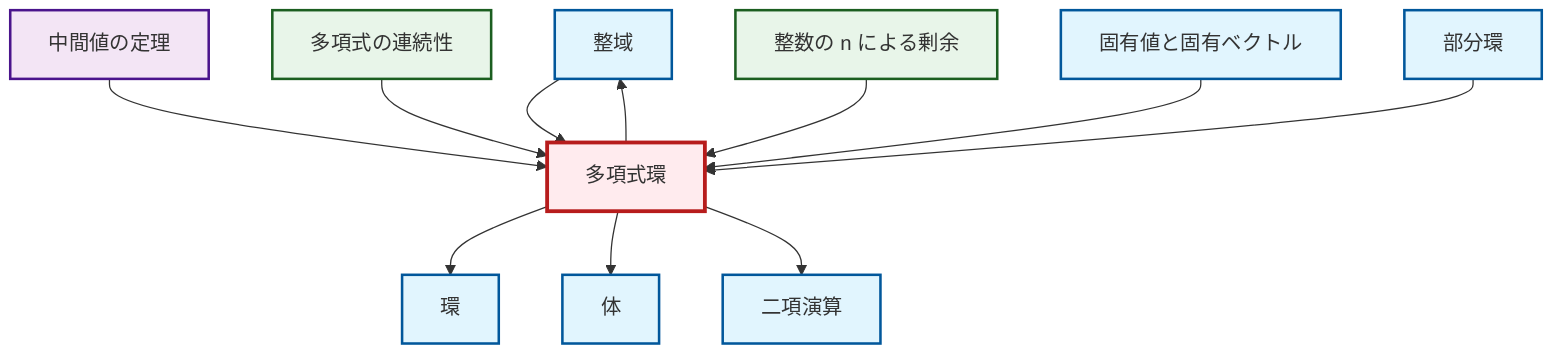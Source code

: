 graph TD
    classDef definition fill:#e1f5fe,stroke:#01579b,stroke-width:2px
    classDef theorem fill:#f3e5f5,stroke:#4a148c,stroke-width:2px
    classDef axiom fill:#fff3e0,stroke:#e65100,stroke-width:2px
    classDef example fill:#e8f5e9,stroke:#1b5e20,stroke-width:2px
    classDef current fill:#ffebee,stroke:#b71c1c,stroke-width:3px
    def-integral-domain["整域"]:::definition
    def-field["体"]:::definition
    def-ring["環"]:::definition
    ex-quotient-integers-mod-n["整数の n による剰余"]:::example
    def-eigenvalue-eigenvector["固有値と固有ベクトル"]:::definition
    def-polynomial-ring["多項式環"]:::definition
    thm-intermediate-value["中間値の定理"]:::theorem
    ex-polynomial-continuity["多項式の連続性"]:::example
    def-binary-operation["二項演算"]:::definition
    def-subring["部分環"]:::definition
    def-integral-domain --> def-polynomial-ring
    thm-intermediate-value --> def-polynomial-ring
    ex-polynomial-continuity --> def-polynomial-ring
    def-polynomial-ring --> def-ring
    ex-quotient-integers-mod-n --> def-polynomial-ring
    def-polynomial-ring --> def-integral-domain
    def-polynomial-ring --> def-field
    def-polynomial-ring --> def-binary-operation
    def-eigenvalue-eigenvector --> def-polynomial-ring
    def-subring --> def-polynomial-ring
    class def-polynomial-ring current